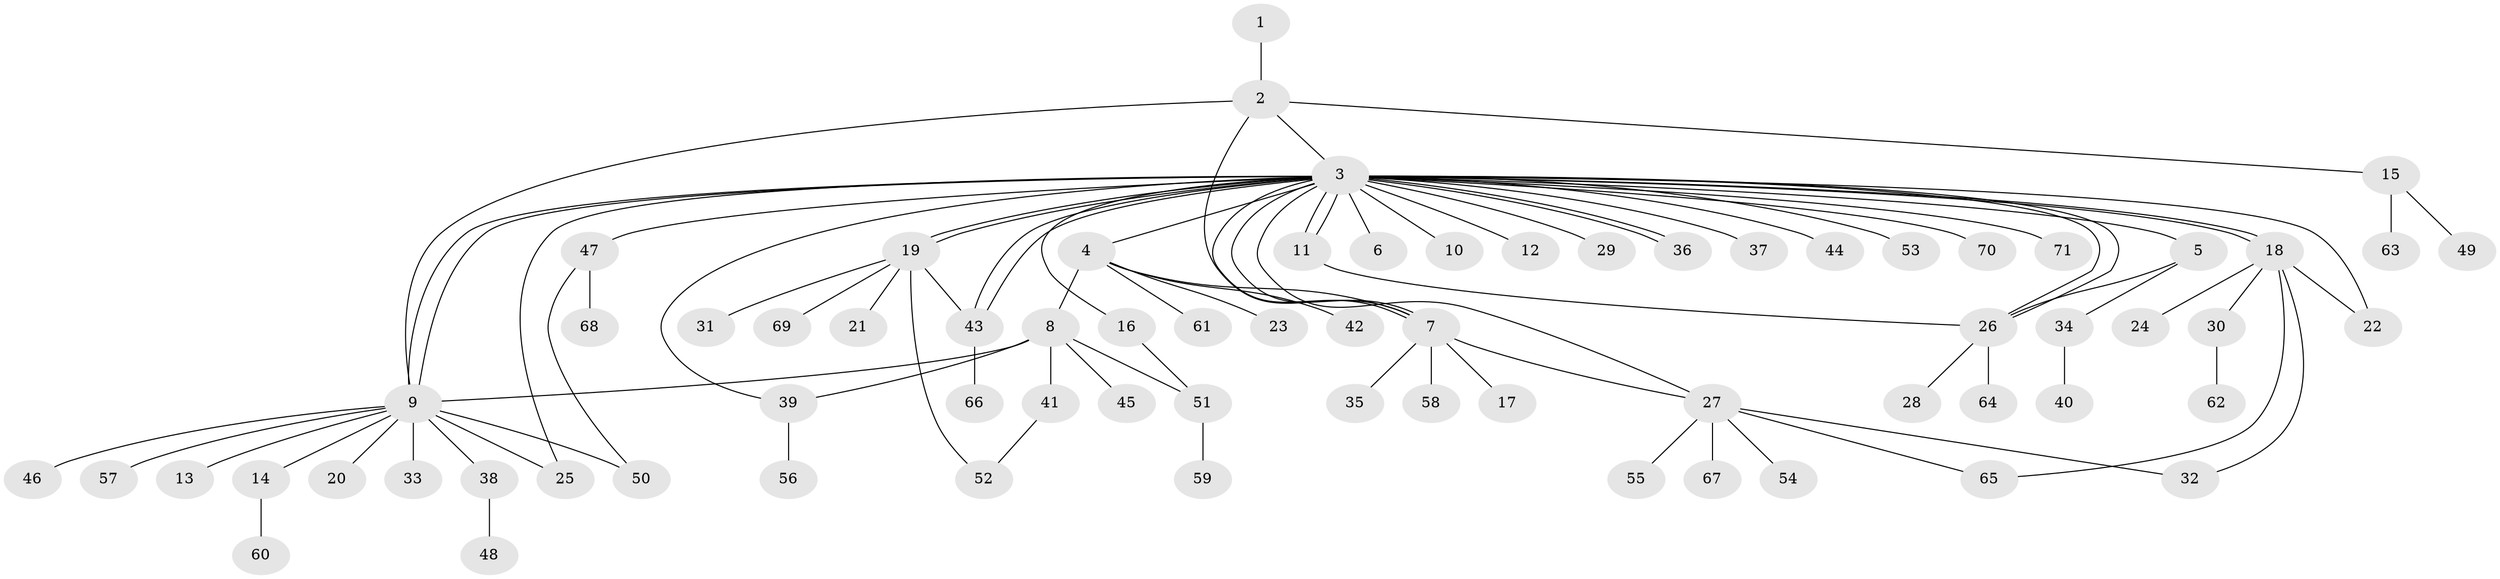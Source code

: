 // coarse degree distribution, {4: 0.05555555555555555, 12: 0.027777777777777776, 5: 0.1388888888888889, 6: 0.027777777777777776, 11: 0.027777777777777776, 1: 0.4722222222222222, 2: 0.2222222222222222, 3: 0.027777777777777776}
// Generated by graph-tools (version 1.1) at 2025/50/03/04/25 22:50:16]
// undirected, 71 vertices, 94 edges
graph export_dot {
  node [color=gray90,style=filled];
  1;
  2;
  3;
  4;
  5;
  6;
  7;
  8;
  9;
  10;
  11;
  12;
  13;
  14;
  15;
  16;
  17;
  18;
  19;
  20;
  21;
  22;
  23;
  24;
  25;
  26;
  27;
  28;
  29;
  30;
  31;
  32;
  33;
  34;
  35;
  36;
  37;
  38;
  39;
  40;
  41;
  42;
  43;
  44;
  45;
  46;
  47;
  48;
  49;
  50;
  51;
  52;
  53;
  54;
  55;
  56;
  57;
  58;
  59;
  60;
  61;
  62;
  63;
  64;
  65;
  66;
  67;
  68;
  69;
  70;
  71;
  1 -- 2;
  2 -- 3;
  2 -- 7;
  2 -- 9;
  2 -- 15;
  3 -- 4;
  3 -- 5;
  3 -- 6;
  3 -- 7;
  3 -- 7;
  3 -- 9;
  3 -- 9;
  3 -- 10;
  3 -- 11;
  3 -- 11;
  3 -- 12;
  3 -- 16;
  3 -- 18;
  3 -- 18;
  3 -- 19;
  3 -- 19;
  3 -- 22;
  3 -- 25;
  3 -- 26;
  3 -- 26;
  3 -- 27;
  3 -- 29;
  3 -- 36;
  3 -- 36;
  3 -- 37;
  3 -- 39;
  3 -- 43;
  3 -- 43;
  3 -- 44;
  3 -- 47;
  3 -- 53;
  3 -- 70;
  3 -- 71;
  4 -- 7;
  4 -- 8;
  4 -- 23;
  4 -- 42;
  4 -- 61;
  5 -- 26;
  5 -- 34;
  7 -- 17;
  7 -- 27;
  7 -- 35;
  7 -- 58;
  8 -- 9;
  8 -- 39;
  8 -- 41;
  8 -- 45;
  8 -- 51;
  9 -- 13;
  9 -- 14;
  9 -- 20;
  9 -- 25;
  9 -- 33;
  9 -- 38;
  9 -- 46;
  9 -- 50;
  9 -- 57;
  11 -- 26;
  14 -- 60;
  15 -- 49;
  15 -- 63;
  16 -- 51;
  18 -- 22;
  18 -- 24;
  18 -- 30;
  18 -- 32;
  18 -- 65;
  19 -- 21;
  19 -- 31;
  19 -- 43;
  19 -- 52;
  19 -- 69;
  26 -- 28;
  26 -- 64;
  27 -- 32;
  27 -- 54;
  27 -- 55;
  27 -- 65;
  27 -- 67;
  30 -- 62;
  34 -- 40;
  38 -- 48;
  39 -- 56;
  41 -- 52;
  43 -- 66;
  47 -- 50;
  47 -- 68;
  51 -- 59;
}
